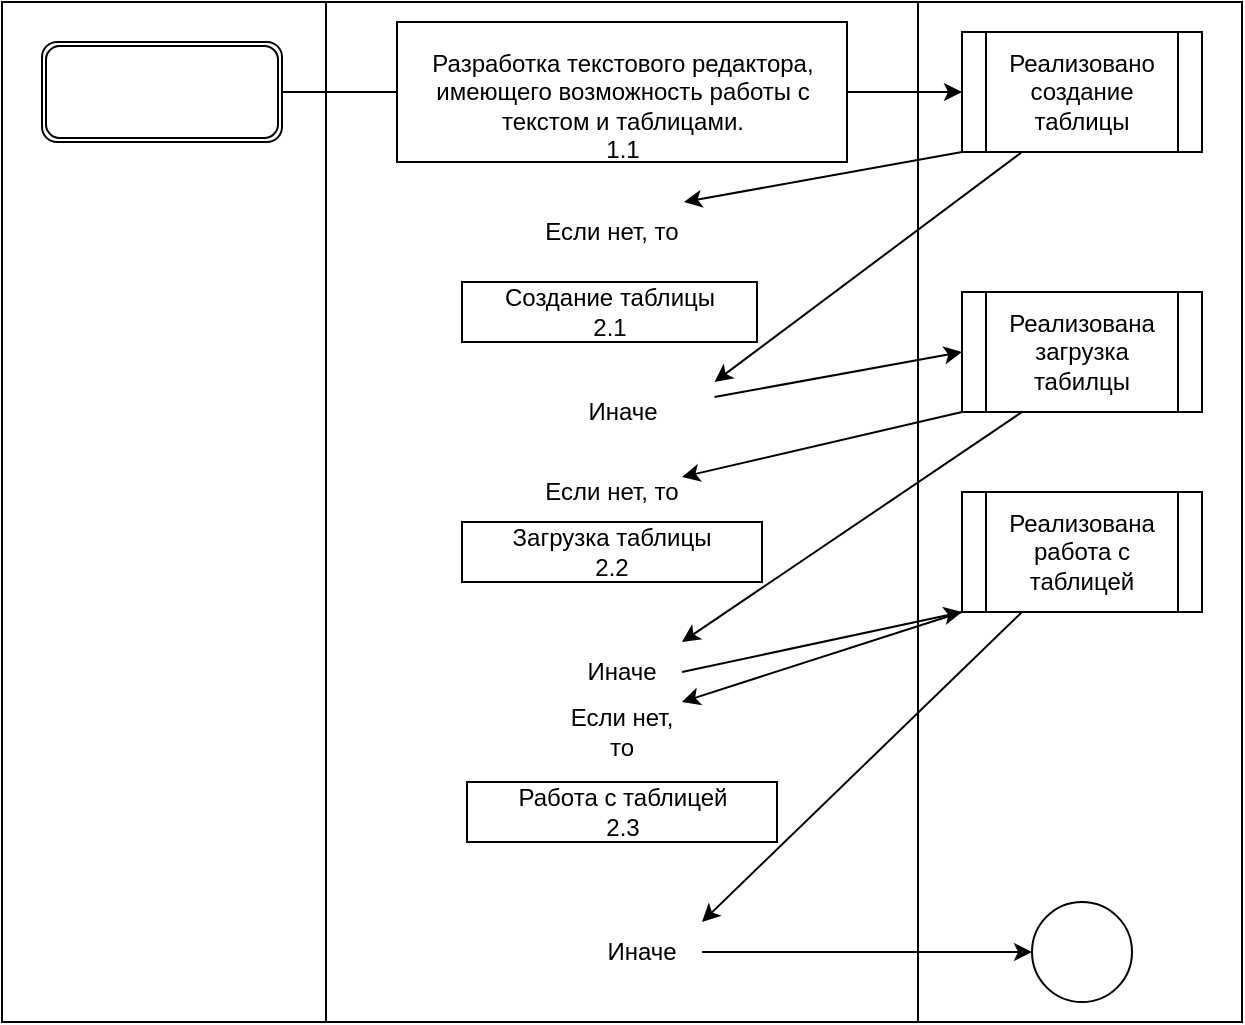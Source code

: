 <mxfile version="15.5.6" type="device"><diagram id="DumS1-_2aSATzSCNOUUA" name="Page-1"><mxGraphModel dx="1422" dy="780" grid="1" gridSize="10" guides="1" tooltips="1" connect="1" arrows="1" fold="1" page="1" pageScale="1" pageWidth="827" pageHeight="1169" math="0" shadow="0"><root><mxCell id="0"/><mxCell id="1" parent="0"/><mxCell id="aeD2lsS2BJGdRJN6cDtw-1" value="" style="shape=process;whiteSpace=wrap;html=1;backgroundOutline=1;size=0.262;" vertex="1" parent="1"><mxGeometry x="90" y="160" width="620" height="510" as="geometry"/></mxCell><mxCell id="aeD2lsS2BJGdRJN6cDtw-2" value="" style="shape=ext;double=1;rounded=1;whiteSpace=wrap;html=1;" vertex="1" parent="1"><mxGeometry x="110" y="180" width="120" height="50" as="geometry"/></mxCell><mxCell id="aeD2lsS2BJGdRJN6cDtw-3" value="&lt;br&gt;&lt;div&gt;&lt;span&gt;Разработка текстового редактора, имеющего возможность работы с текстом и таблицами.&lt;br&gt;1.1&lt;br&gt;&lt;/span&gt;&lt;/div&gt;" style="rounded=0;whiteSpace=wrap;html=1;" vertex="1" parent="1"><mxGeometry x="287.5" y="170" width="225" height="70" as="geometry"/></mxCell><mxCell id="aeD2lsS2BJGdRJN6cDtw-5" value="Реализовано создание таблицы" style="shape=process;whiteSpace=wrap;html=1;backgroundOutline=1;" vertex="1" parent="1"><mxGeometry x="570" y="175" width="120" height="60" as="geometry"/></mxCell><mxCell id="aeD2lsS2BJGdRJN6cDtw-7" value="Если нет, то" style="text;html=1;strokeColor=none;fillColor=none;align=center;verticalAlign=middle;whiteSpace=wrap;rounded=0;" vertex="1" parent="1"><mxGeometry x="321.5" y="260" width="146" height="30" as="geometry"/></mxCell><mxCell id="aeD2lsS2BJGdRJN6cDtw-8" value="&lt;div&gt;Создание таблицы&lt;/div&gt;&lt;div&gt;2.1&lt;/div&gt;" style="rounded=0;whiteSpace=wrap;html=1;" vertex="1" parent="1"><mxGeometry x="320" y="300" width="147.5" height="30" as="geometry"/></mxCell><mxCell id="aeD2lsS2BJGdRJN6cDtw-9" value="Реализована загрузка табилцы" style="shape=process;whiteSpace=wrap;html=1;backgroundOutline=1;" vertex="1" parent="1"><mxGeometry x="570" y="305" width="120" height="60" as="geometry"/></mxCell><mxCell id="aeD2lsS2BJGdRJN6cDtw-10" value="Иначе" style="text;html=1;strokeColor=none;fillColor=none;align=center;verticalAlign=middle;whiteSpace=wrap;rounded=0;" vertex="1" parent="1"><mxGeometry x="353.75" y="350" width="92.5" height="30" as="geometry"/></mxCell><mxCell id="aeD2lsS2BJGdRJN6cDtw-11" value="" style="endArrow=none;html=1;rounded=0;exitX=1;exitY=0.5;exitDx=0;exitDy=0;entryX=0;entryY=0.5;entryDx=0;entryDy=0;" edge="1" parent="1" source="aeD2lsS2BJGdRJN6cDtw-2" target="aeD2lsS2BJGdRJN6cDtw-3"><mxGeometry width="50" height="50" relative="1" as="geometry"><mxPoint x="260" y="210" as="sourcePoint"/><mxPoint x="310" y="160" as="targetPoint"/></mxGeometry></mxCell><mxCell id="aeD2lsS2BJGdRJN6cDtw-12" value="" style="endArrow=classic;html=1;rounded=0;exitX=1;exitY=0.5;exitDx=0;exitDy=0;entryX=0;entryY=0.5;entryDx=0;entryDy=0;" edge="1" parent="1" source="aeD2lsS2BJGdRJN6cDtw-3" target="aeD2lsS2BJGdRJN6cDtw-5"><mxGeometry width="50" height="50" relative="1" as="geometry"><mxPoint x="520" y="150" as="sourcePoint"/><mxPoint x="570" y="100" as="targetPoint"/></mxGeometry></mxCell><mxCell id="aeD2lsS2BJGdRJN6cDtw-13" value="" style="endArrow=classic;html=1;rounded=0;entryX=0.75;entryY=0;entryDx=0;entryDy=0;exitX=0;exitY=1;exitDx=0;exitDy=0;" edge="1" parent="1" source="aeD2lsS2BJGdRJN6cDtw-5" target="aeD2lsS2BJGdRJN6cDtw-7"><mxGeometry width="50" height="50" relative="1" as="geometry"><mxPoint x="510" y="260" as="sourcePoint"/><mxPoint x="560" y="210" as="targetPoint"/></mxGeometry></mxCell><mxCell id="aeD2lsS2BJGdRJN6cDtw-14" value="" style="endArrow=classic;html=1;rounded=0;entryX=1;entryY=0;entryDx=0;entryDy=0;exitX=0.25;exitY=1;exitDx=0;exitDy=0;" edge="1" parent="1" source="aeD2lsS2BJGdRJN6cDtw-5" target="aeD2lsS2BJGdRJN6cDtw-10"><mxGeometry width="50" height="50" relative="1" as="geometry"><mxPoint x="570" y="230" as="sourcePoint"/><mxPoint x="500" y="450" as="targetPoint"/></mxGeometry></mxCell><mxCell id="aeD2lsS2BJGdRJN6cDtw-15" value="" style="endArrow=classic;html=1;rounded=0;exitX=1;exitY=0.25;exitDx=0;exitDy=0;entryX=0;entryY=0.5;entryDx=0;entryDy=0;" edge="1" parent="1" source="aeD2lsS2BJGdRJN6cDtw-10" target="aeD2lsS2BJGdRJN6cDtw-9"><mxGeometry width="50" height="50" relative="1" as="geometry"><mxPoint x="550" y="430" as="sourcePoint"/><mxPoint x="600" y="380" as="targetPoint"/></mxGeometry></mxCell><mxCell id="aeD2lsS2BJGdRJN6cDtw-16" value="Если нет, то" style="text;html=1;strokeColor=none;fillColor=none;align=center;verticalAlign=middle;whiteSpace=wrap;rounded=0;" vertex="1" parent="1"><mxGeometry x="360" y="390" width="70" height="30" as="geometry"/></mxCell><mxCell id="aeD2lsS2BJGdRJN6cDtw-17" value="" style="endArrow=classic;html=1;rounded=0;exitX=0;exitY=1;exitDx=0;exitDy=0;entryX=1;entryY=0.25;entryDx=0;entryDy=0;" edge="1" parent="1" source="aeD2lsS2BJGdRJN6cDtw-9" target="aeD2lsS2BJGdRJN6cDtw-16"><mxGeometry width="50" height="50" relative="1" as="geometry"><mxPoint x="480" y="480" as="sourcePoint"/><mxPoint x="530" y="430" as="targetPoint"/></mxGeometry></mxCell><mxCell id="aeD2lsS2BJGdRJN6cDtw-18" value="&lt;div&gt;Загрузка таблицы&lt;/div&gt;&lt;div&gt;2.2&lt;br&gt;&lt;/div&gt;" style="rounded=0;whiteSpace=wrap;html=1;" vertex="1" parent="1"><mxGeometry x="320" y="420" width="150" height="30" as="geometry"/></mxCell><mxCell id="aeD2lsS2BJGdRJN6cDtw-19" value="Иначе" style="text;html=1;strokeColor=none;fillColor=none;align=center;verticalAlign=middle;whiteSpace=wrap;rounded=0;" vertex="1" parent="1"><mxGeometry x="370" y="480" width="60" height="30" as="geometry"/></mxCell><mxCell id="aeD2lsS2BJGdRJN6cDtw-21" value="" style="endArrow=classic;html=1;rounded=0;exitX=0.25;exitY=1;exitDx=0;exitDy=0;entryX=1;entryY=0;entryDx=0;entryDy=0;" edge="1" parent="1" source="aeD2lsS2BJGdRJN6cDtw-9" target="aeD2lsS2BJGdRJN6cDtw-19"><mxGeometry width="50" height="50" relative="1" as="geometry"><mxPoint x="540" y="620" as="sourcePoint"/><mxPoint x="590" y="570" as="targetPoint"/></mxGeometry></mxCell><mxCell id="aeD2lsS2BJGdRJN6cDtw-22" value="Реализована работа с таблицей" style="shape=process;whiteSpace=wrap;html=1;backgroundOutline=1;" vertex="1" parent="1"><mxGeometry x="570" y="405" width="120" height="60" as="geometry"/></mxCell><mxCell id="aeD2lsS2BJGdRJN6cDtw-23" value="" style="endArrow=classic;html=1;rounded=0;exitX=1;exitY=0.5;exitDx=0;exitDy=0;entryX=0;entryY=1;entryDx=0;entryDy=0;" edge="1" parent="1" source="aeD2lsS2BJGdRJN6cDtw-19" target="aeD2lsS2BJGdRJN6cDtw-22"><mxGeometry width="50" height="50" relative="1" as="geometry"><mxPoint x="500" y="570" as="sourcePoint"/><mxPoint x="550" y="520" as="targetPoint"/></mxGeometry></mxCell><mxCell id="aeD2lsS2BJGdRJN6cDtw-24" value="Если нет, то" style="text;html=1;strokeColor=none;fillColor=none;align=center;verticalAlign=middle;whiteSpace=wrap;rounded=0;" vertex="1" parent="1"><mxGeometry x="370" y="510" width="60" height="30" as="geometry"/></mxCell><mxCell id="aeD2lsS2BJGdRJN6cDtw-25" value="Работа с таблицей&lt;br&gt;2.3" style="rounded=0;whiteSpace=wrap;html=1;" vertex="1" parent="1"><mxGeometry x="322.5" y="550" width="155" height="30" as="geometry"/></mxCell><mxCell id="aeD2lsS2BJGdRJN6cDtw-27" value="Иначе" style="text;html=1;strokeColor=none;fillColor=none;align=center;verticalAlign=middle;whiteSpace=wrap;rounded=0;" vertex="1" parent="1"><mxGeometry x="380" y="620" width="60" height="30" as="geometry"/></mxCell><mxCell id="aeD2lsS2BJGdRJN6cDtw-28" value="" style="ellipse;whiteSpace=wrap;html=1;aspect=fixed;" vertex="1" parent="1"><mxGeometry x="605" y="610" width="50" height="50" as="geometry"/></mxCell><mxCell id="aeD2lsS2BJGdRJN6cDtw-29" value="" style="endArrow=classic;html=1;rounded=0;entryX=1;entryY=0;entryDx=0;entryDy=0;exitX=0;exitY=1;exitDx=0;exitDy=0;" edge="1" parent="1" source="aeD2lsS2BJGdRJN6cDtw-22" target="aeD2lsS2BJGdRJN6cDtw-24"><mxGeometry width="50" height="50" relative="1" as="geometry"><mxPoint x="610" y="560" as="sourcePoint"/><mxPoint x="660" y="510" as="targetPoint"/></mxGeometry></mxCell><mxCell id="aeD2lsS2BJGdRJN6cDtw-30" value="" style="endArrow=classic;html=1;rounded=0;exitX=0.25;exitY=1;exitDx=0;exitDy=0;entryX=1;entryY=0;entryDx=0;entryDy=0;" edge="1" parent="1" source="aeD2lsS2BJGdRJN6cDtw-22" target="aeD2lsS2BJGdRJN6cDtw-27"><mxGeometry width="50" height="50" relative="1" as="geometry"><mxPoint x="550" y="580" as="sourcePoint"/><mxPoint x="600" y="530" as="targetPoint"/></mxGeometry></mxCell><mxCell id="aeD2lsS2BJGdRJN6cDtw-31" value="" style="endArrow=classic;html=1;rounded=0;exitX=1;exitY=0.5;exitDx=0;exitDy=0;entryX=0;entryY=0.5;entryDx=0;entryDy=0;" edge="1" parent="1" source="aeD2lsS2BJGdRJN6cDtw-27" target="aeD2lsS2BJGdRJN6cDtw-28"><mxGeometry width="50" height="50" relative="1" as="geometry"><mxPoint x="550" y="650" as="sourcePoint"/><mxPoint x="600" y="600" as="targetPoint"/></mxGeometry></mxCell></root></mxGraphModel></diagram></mxfile>